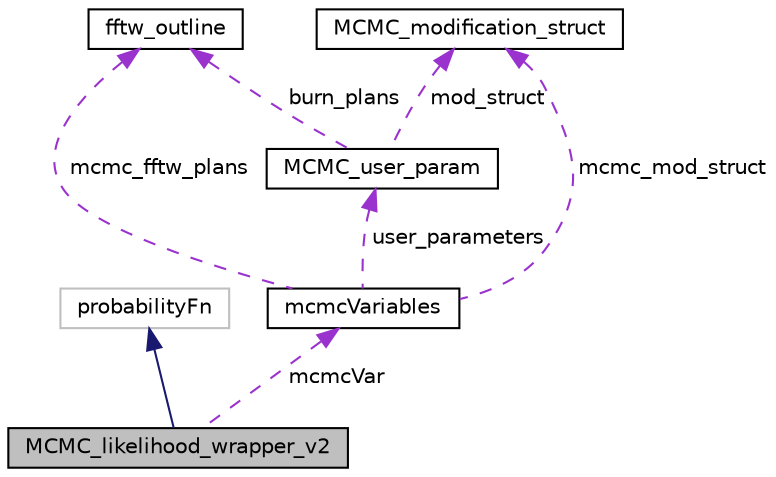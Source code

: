 digraph "MCMC_likelihood_wrapper_v2"
{
  edge [fontname="Helvetica",fontsize="10",labelfontname="Helvetica",labelfontsize="10"];
  node [fontname="Helvetica",fontsize="10",shape=record];
  Node2 [label="MCMC_likelihood_wrapper_v2",height=0.2,width=0.4,color="black", fillcolor="grey75", style="filled", fontcolor="black"];
  Node3 -> Node2 [dir="back",color="midnightblue",fontsize="10",style="solid",fontname="Helvetica"];
  Node3 [label="probabilityFn",height=0.2,width=0.4,color="grey75", fillcolor="white", style="filled"];
  Node4 -> Node2 [dir="back",color="darkorchid3",fontsize="10",style="dashed",label=" mcmcVar" ,fontname="Helvetica"];
  Node4 [label="mcmcVariables",height=0.2,width=0.4,color="black", fillcolor="white", style="filled",URL="$d3/d9a/structmcmcVariables.html"];
  Node5 -> Node4 [dir="back",color="darkorchid3",fontsize="10",style="dashed",label=" user_parameters" ,fontname="Helvetica"];
  Node5 [label="MCMC_user_param",height=0.2,width=0.4,color="black", fillcolor="white", style="filled",URL="$de/d65/structMCMC__user__param.html"];
  Node6 -> Node5 [dir="back",color="darkorchid3",fontsize="10",style="dashed",label=" burn_plans" ,fontname="Helvetica"];
  Node6 [label="fftw_outline",height=0.2,width=0.4,color="black", fillcolor="white", style="filled",URL="$d3/d20/structfftw__outline.html"];
  Node7 -> Node5 [dir="back",color="darkorchid3",fontsize="10",style="dashed",label=" mod_struct" ,fontname="Helvetica"];
  Node7 [label="MCMC_modification_struct",height=0.2,width=0.4,color="black", fillcolor="white", style="filled",URL="$dd/da5/structMCMC__modification__struct.html"];
  Node6 -> Node4 [dir="back",color="darkorchid3",fontsize="10",style="dashed",label=" mcmc_fftw_plans" ,fontname="Helvetica"];
  Node7 -> Node4 [dir="back",color="darkorchid3",fontsize="10",style="dashed",label=" mcmc_mod_struct" ,fontname="Helvetica"];
}

